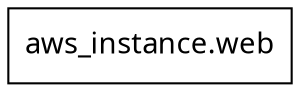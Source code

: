 digraph G {
  rankdir = "RL";
  node [shape = rect, fontname = "sans-serif"];
  "aws_instance.web" [label="aws_instance.web"];
}
